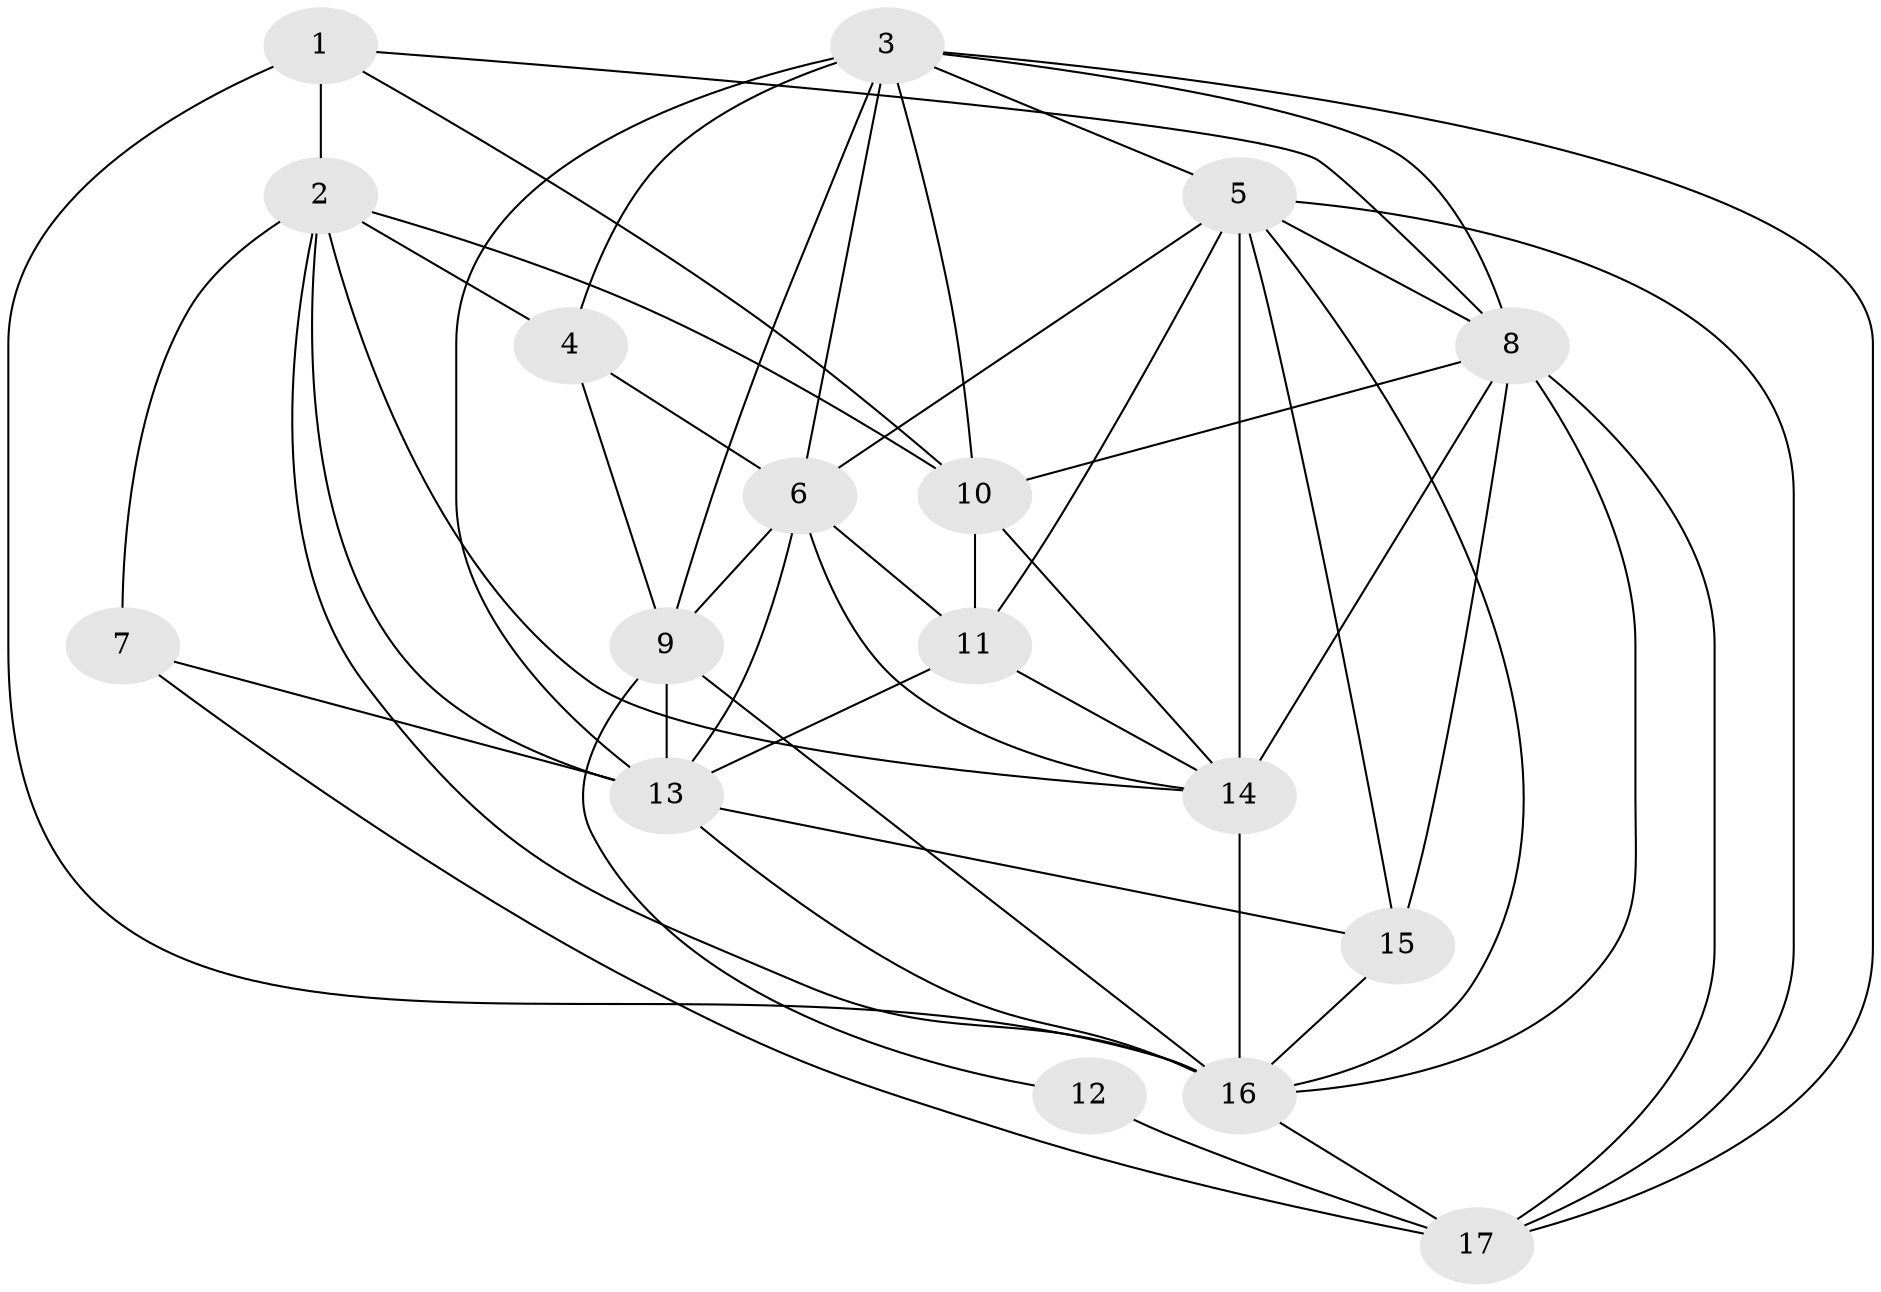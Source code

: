// original degree distribution, {3: 0.2962962962962963, 4: 0.12962962962962962, 5: 0.25925925925925924, 2: 0.16666666666666666, 6: 0.07407407407407407, 7: 0.07407407407407407}
// Generated by graph-tools (version 1.1) at 2025/37/03/04/25 23:37:13]
// undirected, 17 vertices, 51 edges
graph export_dot {
  node [color=gray90,style=filled];
  1;
  2;
  3;
  4;
  5;
  6;
  7;
  8;
  9;
  10;
  11;
  12;
  13;
  14;
  15;
  16;
  17;
  1 -- 2 [weight=1.0];
  1 -- 8 [weight=1.0];
  1 -- 10 [weight=1.0];
  1 -- 16 [weight=2.0];
  2 -- 4 [weight=1.0];
  2 -- 7 [weight=1.0];
  2 -- 10 [weight=2.0];
  2 -- 13 [weight=2.0];
  2 -- 14 [weight=1.0];
  2 -- 16 [weight=1.0];
  3 -- 4 [weight=1.0];
  3 -- 5 [weight=1.0];
  3 -- 6 [weight=1.0];
  3 -- 8 [weight=2.0];
  3 -- 9 [weight=1.0];
  3 -- 10 [weight=1.0];
  3 -- 13 [weight=2.0];
  3 -- 17 [weight=1.0];
  4 -- 6 [weight=1.0];
  4 -- 9 [weight=2.0];
  5 -- 6 [weight=1.0];
  5 -- 8 [weight=1.0];
  5 -- 11 [weight=1.0];
  5 -- 14 [weight=5.0];
  5 -- 15 [weight=2.0];
  5 -- 16 [weight=1.0];
  5 -- 17 [weight=2.0];
  6 -- 9 [weight=1.0];
  6 -- 11 [weight=1.0];
  6 -- 13 [weight=1.0];
  6 -- 14 [weight=1.0];
  7 -- 13 [weight=1.0];
  7 -- 17 [weight=1.0];
  8 -- 10 [weight=1.0];
  8 -- 14 [weight=1.0];
  8 -- 15 [weight=2.0];
  8 -- 16 [weight=2.0];
  8 -- 17 [weight=1.0];
  9 -- 12 [weight=1.0];
  9 -- 13 [weight=1.0];
  9 -- 16 [weight=2.0];
  10 -- 11 [weight=1.0];
  10 -- 14 [weight=1.0];
  11 -- 13 [weight=2.0];
  11 -- 14 [weight=1.0];
  12 -- 17 [weight=2.0];
  13 -- 15 [weight=1.0];
  13 -- 16 [weight=1.0];
  14 -- 16 [weight=2.0];
  15 -- 16 [weight=1.0];
  16 -- 17 [weight=1.0];
}
